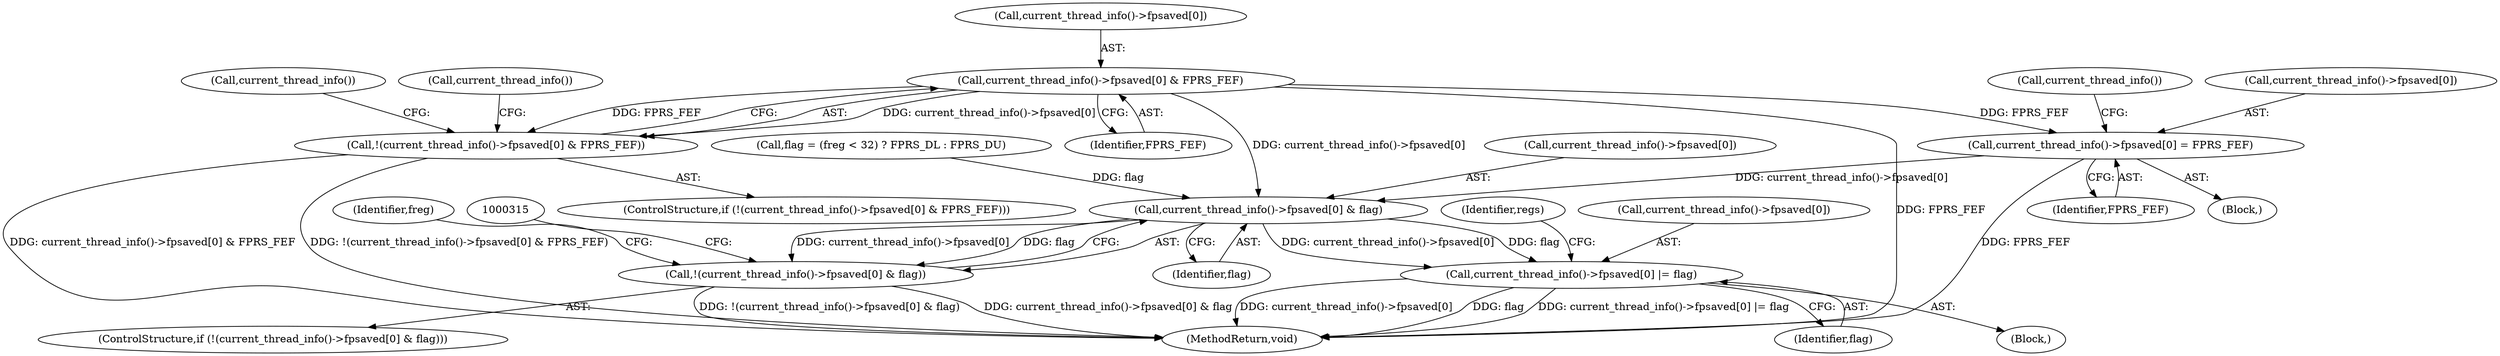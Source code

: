 digraph "0_linux_a8b0ca17b80e92faab46ee7179ba9e99ccb61233_35@API" {
"1000255" [label="(Call,current_thread_info()->fpsaved[0] & FPRS_FEF)"];
"1000254" [label="(Call,!(current_thread_info()->fpsaved[0] & FPRS_FEF))"];
"1000263" [label="(Call,current_thread_info()->fpsaved[0] = FPRS_FEF)"];
"1000279" [label="(Call,current_thread_info()->fpsaved[0] & flag)"];
"1000278" [label="(Call,!(current_thread_info()->fpsaved[0] & flag))"];
"1000322" [label="(Call,current_thread_info()->fpsaved[0] |= flag)"];
"1000322" [label="(Call,current_thread_info()->fpsaved[0] |= flag)"];
"1000277" [label="(ControlStructure,if (!(current_thread_info()->fpsaved[0] & flag)))"];
"1000282" [label="(Call,current_thread_info())"];
"1000255" [label="(Call,current_thread_info()->fpsaved[0] & FPRS_FEF)"];
"1000245" [label="(Call,flag = (freg < 32) ? FPRS_DL : FPRS_DU)"];
"1000266" [label="(Call,current_thread_info())"];
"1000263" [label="(Call,current_thread_info()->fpsaved[0] = FPRS_FEF)"];
"1000156" [label="(Block,)"];
"1000323" [label="(Call,current_thread_info()->fpsaved[0])"];
"1000261" [label="(Identifier,FPRS_FEF)"];
"1000280" [label="(Call,current_thread_info()->fpsaved[0])"];
"1000253" [label="(ControlStructure,if (!(current_thread_info()->fpsaved[0] & FPRS_FEF)))"];
"1000269" [label="(Identifier,FPRS_FEF)"];
"1000273" [label="(Call,current_thread_info())"];
"1000262" [label="(Block,)"];
"1000264" [label="(Call,current_thread_info()->fpsaved[0])"];
"1000256" [label="(Call,current_thread_info()->fpsaved[0])"];
"1000285" [label="(Identifier,flag)"];
"1000347" [label="(Identifier,regs)"];
"1000348" [label="(MethodReturn,void)"];
"1000254" [label="(Call,!(current_thread_info()->fpsaved[0] & FPRS_FEF))"];
"1000328" [label="(Identifier,flag)"];
"1000278" [label="(Call,!(current_thread_info()->fpsaved[0] & flag))"];
"1000279" [label="(Call,current_thread_info()->fpsaved[0] & flag)"];
"1000289" [label="(Identifier,freg)"];
"1000255" -> "1000254"  [label="AST: "];
"1000255" -> "1000261"  [label="CFG: "];
"1000256" -> "1000255"  [label="AST: "];
"1000261" -> "1000255"  [label="AST: "];
"1000254" -> "1000255"  [label="CFG: "];
"1000255" -> "1000348"  [label="DDG: FPRS_FEF"];
"1000255" -> "1000254"  [label="DDG: current_thread_info()->fpsaved[0]"];
"1000255" -> "1000254"  [label="DDG: FPRS_FEF"];
"1000255" -> "1000263"  [label="DDG: FPRS_FEF"];
"1000255" -> "1000279"  [label="DDG: current_thread_info()->fpsaved[0]"];
"1000254" -> "1000253"  [label="AST: "];
"1000266" -> "1000254"  [label="CFG: "];
"1000282" -> "1000254"  [label="CFG: "];
"1000254" -> "1000348"  [label="DDG: current_thread_info()->fpsaved[0] & FPRS_FEF"];
"1000254" -> "1000348"  [label="DDG: !(current_thread_info()->fpsaved[0] & FPRS_FEF)"];
"1000263" -> "1000262"  [label="AST: "];
"1000263" -> "1000269"  [label="CFG: "];
"1000264" -> "1000263"  [label="AST: "];
"1000269" -> "1000263"  [label="AST: "];
"1000273" -> "1000263"  [label="CFG: "];
"1000263" -> "1000348"  [label="DDG: FPRS_FEF"];
"1000263" -> "1000279"  [label="DDG: current_thread_info()->fpsaved[0]"];
"1000279" -> "1000278"  [label="AST: "];
"1000279" -> "1000285"  [label="CFG: "];
"1000280" -> "1000279"  [label="AST: "];
"1000285" -> "1000279"  [label="AST: "];
"1000278" -> "1000279"  [label="CFG: "];
"1000279" -> "1000278"  [label="DDG: current_thread_info()->fpsaved[0]"];
"1000279" -> "1000278"  [label="DDG: flag"];
"1000245" -> "1000279"  [label="DDG: flag"];
"1000279" -> "1000322"  [label="DDG: current_thread_info()->fpsaved[0]"];
"1000279" -> "1000322"  [label="DDG: flag"];
"1000278" -> "1000277"  [label="AST: "];
"1000289" -> "1000278"  [label="CFG: "];
"1000315" -> "1000278"  [label="CFG: "];
"1000278" -> "1000348"  [label="DDG: !(current_thread_info()->fpsaved[0] & flag)"];
"1000278" -> "1000348"  [label="DDG: current_thread_info()->fpsaved[0] & flag"];
"1000322" -> "1000156"  [label="AST: "];
"1000322" -> "1000328"  [label="CFG: "];
"1000323" -> "1000322"  [label="AST: "];
"1000328" -> "1000322"  [label="AST: "];
"1000347" -> "1000322"  [label="CFG: "];
"1000322" -> "1000348"  [label="DDG: flag"];
"1000322" -> "1000348"  [label="DDG: current_thread_info()->fpsaved[0] |= flag"];
"1000322" -> "1000348"  [label="DDG: current_thread_info()->fpsaved[0]"];
}
